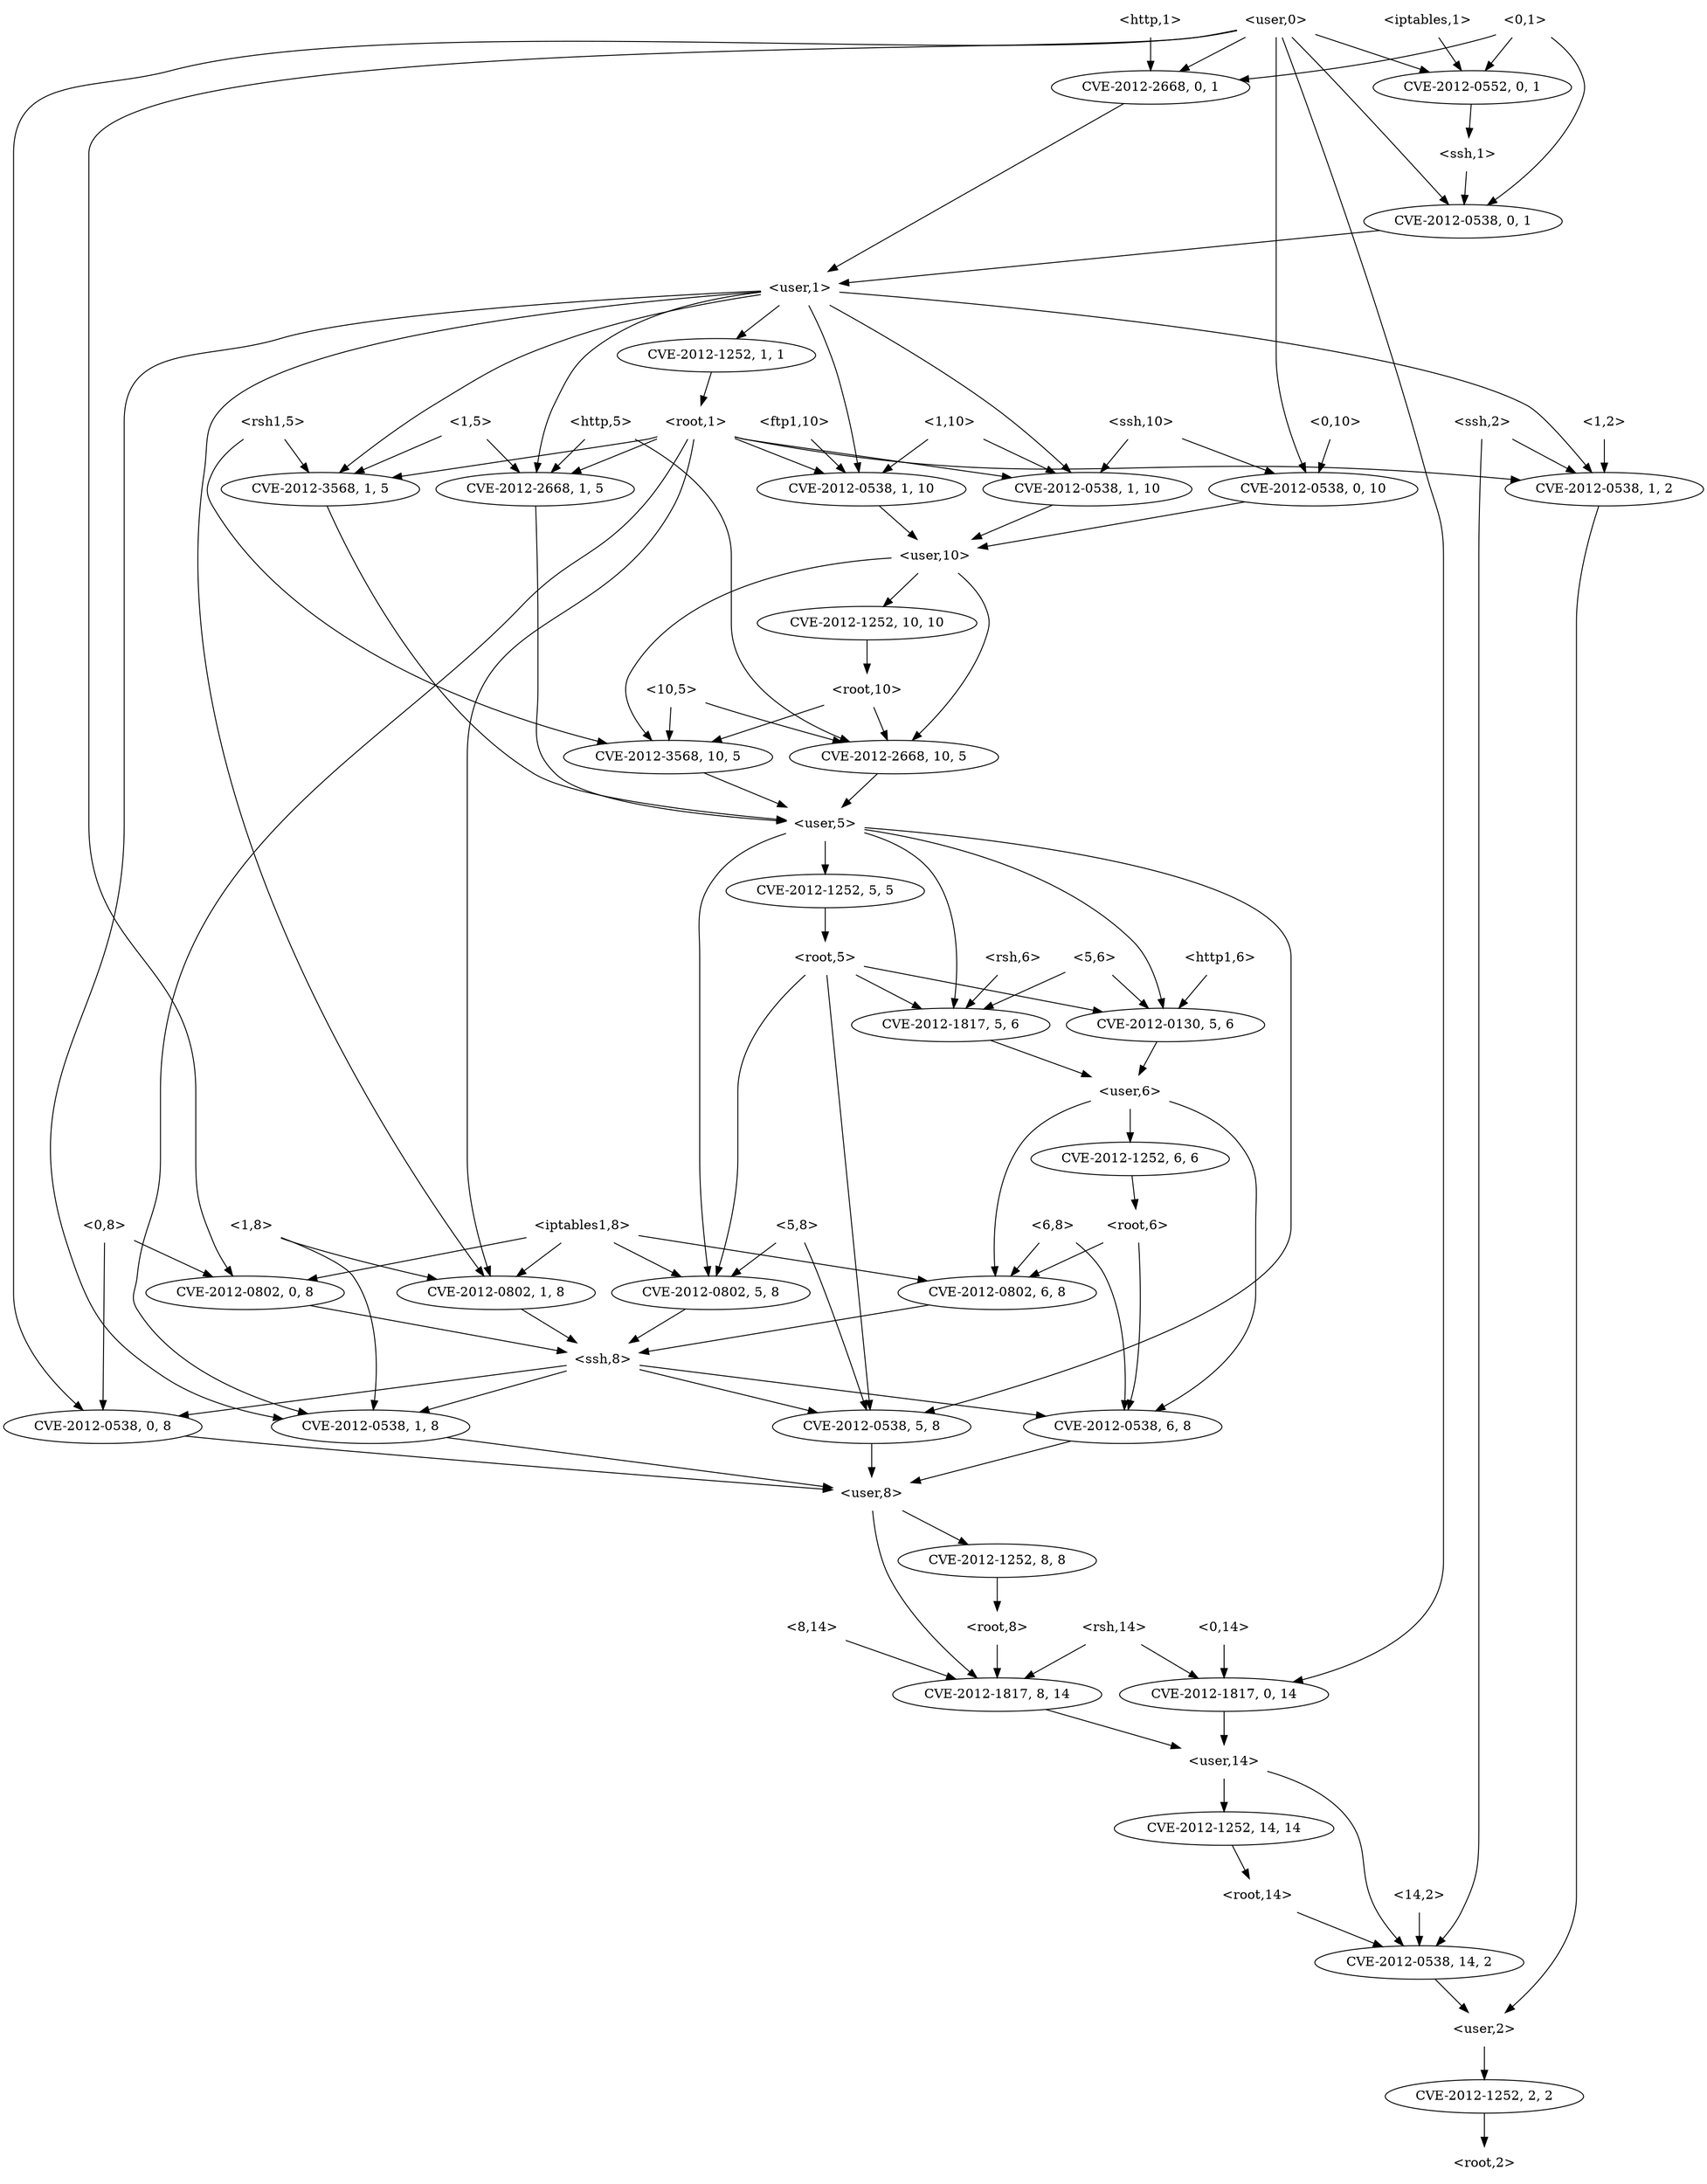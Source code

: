 strict digraph {
	graph [bb="0,0,1615,2340"];
	node [label="\N"];
	"<iptables1,8>"	 [height=0.5,
		pos="862,1026",
		shape=plaintext,
		width=1.2778];
	"<v_iptables1,1,8>"	 [height=0.5,
		label=<CVE-2012-0802, 1, 8>,
		pos="667,954",
		width=2.4499];
	"<iptables1,8>" -> "<v_iptables1,1,8>"	 [pos="e,708.57,969.92 815.79,1008.4 786.42,997.87 748.37,984.21 718.1,973.34"];
	"<v_iptables1,0,8>"	 [height=0.5,
		label=<CVE-2012-0802, 0, 8>,
		pos="1057,954",
		width=2.4499];
	"<iptables1,8>" -> "<v_iptables1,0,8>"	 [pos="e,1015.4,969.92 908.21,1008.4 937.58,997.87 975.63,984.21 1005.9,973.34"];
	"<v_iptables1,5,8>"	 [height=0.5,
		label=<CVE-2012-0802, 5, 8>,
		pos="862,954",
		width=2.4499];
	"<iptables1,8>" -> "<v_iptables1,5,8>"	 [pos="e,862,972.1 862,1007.7 862,999.98 862,990.71 862,982.11"];
	"<v_iptables1,6,8>"	 [height=0.5,
		label=<CVE-2012-0802, 6, 8>,
		pos="435,954",
		width=2.4499];
	"<iptables1,8>" -> "<v_iptables1,6,8>"	 [pos="e,501.48,965.9 815.9,1017.4 742.91,1005.5 599.97,982.04 511.46,967.53"];
	"<ssh,8>"	 [height=0.5,
		pos="764,882",
		shape=plaintext,
		width=0.84028];
	"<v_iptables1,1,8>" -> "<ssh,8>"	 [pos="e,740.16,900.2 689.99,936.41 702.51,927.37 718.22,916.04 731.93,906.14"];
	"<v_iptables1,0,8>" -> "<ssh,8>"	 [pos="e,794.59,890.31 1001.9,939.83 944.39,926.1 855.61,904.89 804.33,892.63"];
	"<v_iptables1,5,8>" -> "<ssh,8>"	 [pos="e,788.08,900.2 838.78,936.41 826.12,927.37 810.26,916.04 796.4,906.14"];
	"<v_iptables1,6,8>" -> "<ssh,8>"	 [pos="e,733.39,889.51 493.82,940.49 560.08,926.39 666,903.85 723.56,891.6"];
	"<root,5>"	 [height=0.5,
		pos="771,1314",
		shape=plaintext,
		width=0.89583];
	"<v_http1,5,6>"	 [height=0.5,
		label=<CVE-2012-0130, 5, 6>,
		pos="460,1242",
		width=2.4499];
	"<root,5>" -> "<v_http1,5,6>"	 [pos="e,517.02,1255.8 738.6,1305.7 688.73,1294.5 592.1,1272.7 526.81,1258"];
	"<v_ssh,5,8>"	 [height=0.5,
		label=<CVE-2012-0538, 5, 8>,
		pos="1052,810",
		width=2.4499];
	"<root,5>" -> "<v_ssh,5,8>"	 [pos="e,1086.7,826.78 796.94,1295.8 879.98,1240.2 1135.9,1063.1 1171,972 1189.1,925.03 1170.5,901.59 1137,864 1125.5,851.09 1110.1,840.22\
 1095.6,831.74"];
	"<v_rsh,5,6>"	 [height=0.5,
		label=<CVE-2012-1817, 5, 6>,
		pos="655,1242",
		width=2.4499];
	"<root,5>" -> "<v_rsh,5,6>"	 [pos="e,681.89,1259.2 742.62,1295.9 727,1286.5 707.47,1274.7 690.8,1264.6"];
	"<root,5>" -> "<v_iptables1,5,8>"	 [pos="e,886.52,971.35 775.51,1295.8 786.75,1255.1 819.1,1151.1 873,1080 888.27,1059.9 906.18,1066.8 917,1044 923.85,1029.5 923.26,1022.7\
 917,1008 912.1,996.46 903.31,986.22 894.19,977.89"];
	"<user,6>"	 [height=0.5,
		pos="460,1170",
		shape=plaintext,
		width=0.91667];
	"<v_http1,5,6>" -> "<user,6>"	 [pos="e,460,1188.1 460,1223.7 460,1216 460,1206.7 460,1198.1"];
	"<user,8>"	 [height=0.5,
		pos="1038,738",
		shape=plaintext,
		width=0.91667];
	"<v_ssh,5,8>" -> "<user,8>"	 [pos="e,1041.4,756.1 1048.5,791.7 1047,783.98 1045.1,774.71 1043.4,766.11"];
	"<v_rsh,5,6>" -> "<user,6>"	 [pos="e,493.05,1182.9 613.17,1226 580.61,1214.3 535.61,1198.1 502.81,1186.4"];
	"<v_http,10,5>"	 [height=0.5,
		label=<CVE-2012-2668, 10, 5>,
		pos="707,1530",
		width=2.5686];
	"<user,5>"	 [height=0.5,
		pos="655,1458",
		shape=plaintext,
		width=0.91667];
	"<v_http,10,5>" -> "<user,5>"	 [pos="e,667.83,1476.3 694.41,1512.1 688.24,1503.8 680.69,1493.6 673.85,1484.4"];
	"<user,5>" -> "<v_http1,5,6>"	 [pos="e,461.71,1260.1 621.94,1441 583.63,1420.9 521.29,1382.6 486,1332 473.16,1313.6 466.59,1288.8 463.28,1270.1"];
	"<user,5>" -> "<v_ssh,5,8>"	 [pos="e,1096.7,825.56 688.18,1455.1 735.66,1451.1 824.58,1439.2 891,1404 1095.7,1295.5 1180.8,1258.7 1268,1044 1301.2,962.34 1183.3,878.39\
 1166,864 1148.5,849.4 1126.3,837.89 1106.1,829.38"];
	"<user,5>" -> "<v_rsh,5,6>"	 [pos="e,655,1260.2 655,1439.8 655,1402.8 655,1315.2 655,1270.4"];
	"<v_root,5,5>"	 [height=0.5,
		label=<CVE-2012-1252, 5, 5>,
		pos="771,1386",
		width=2.4499];
	"<user,5>" -> "<v_root,5,5>"	 [pos="e,744.11,1403.2 683.38,1439.9 699,1430.5 718.53,1418.7 735.2,1408.6"];
	"<user,5>" -> "<v_iptables1,5,8>"	 [pos="e,895.76,970.8 688.07,1453 741.44,1445.9 843.11,1429.4 868,1404 899.25,1372.2 954.13,1047.8 934,1008 927.46,995.07 916.12,984.52\
 904.35,976.34"];
	"<v_ssh,6,8>"	 [height=0.5,
		label=<CVE-2012-0538, 6, 8>,
		pos="381,810",
		width=2.4499];
	"<ssh,8>" -> "<v_ssh,6,8>"	 [pos="e,444.54,822.61 733.63,875.45 673.78,864.51 539.1,839.9 454.59,824.45"];
	"<ssh,8>" -> "<v_ssh,5,8>"	 [pos="e,997.7,824.2 794.28,873.64 839.97,862.54 927.6,841.24 987.9,826.58"];
	"<v_ssh,1,8>"	 [height=0.5,
		label=<CVE-2012-0538, 1, 8>,
		pos="186,810",
		width=2.4499];
	"<ssh,8>" -> "<v_ssh,1,8>"	 [pos="e,249.43,822.59 733.59,878.3 657.6,871.41 453.34,852.01 284,828 276.04,826.87 267.73,825.59 259.47,824.25"];
	"<v_ssh,0,8>"	 [height=0.5,
		label=<CVE-2012-0538, 0, 8>,
		pos="1247,810",
		width=2.4499];
	"<ssh,8>" -> "<v_ssh,0,8>"	 [pos="e,1183,822.43 794.5,877.17 859.67,868.9 1017.3,848.48 1149,828 1156.8,826.78 1165,825.46 1173.1,824.1"];
	"<0,1>"	 [height=0.5,
		pos="902,2322",
		shape=plaintext,
		width=0.75];
	"<v_http,0,1>"	 [height=0.5,
		label=<CVE-2012-2668, 0, 1>,
		pos="1018,2250",
		width=2.4499];
	"<0,1>" -> "<v_http,0,1>"	 [pos="e,990.97,2267.3 929.2,2304.6 945.05,2295 965.23,2282.8 982.34,2272.5"];
	"<v_iptables,0,1>"	 [height=0.5,
		label=<CVE-2012-0552, 0, 1>,
		pos="786,2250",
		width=2.4499];
	"<0,1>" -> "<v_iptables,0,1>"	 [pos="e,813.03,2267.3 874.8,2304.6 858.95,2295 838.77,2282.8 821.66,2272.5"];
	"<v_ssh,0,1>"	 [height=0.5,
		label=<CVE-2012-0538, 0, 1>,
		pos="858,2106",
		width=2.4499];
	"<0,1>" -> "<v_ssh,0,1>"	 [pos="e,861.54,2124.2 898.47,2303.8 890.85,2266.8 872.76,2178.8 863.57,2134.1"];
	"<user,1>"	 [height=0.5,
		pos="796,2034",
		shape=plaintext,
		width=0.91667];
	"<v_http,0,1>" -> "<user,1>"	 [pos="e,829.12,2037.8 1016.1,2231.8 1011.5,2199.1 997,2127.9 955,2088 923.42,2058 874.39,2045 839.13,2039.3"];
	"<ssh,1>"	 [height=0.5,
		pos="800,2178",
		shape=plaintext,
		width=0.84028];
	"<v_iptables,0,1>" -> "<ssh,1>"	 [pos="e,796.58,2196.1 789.46,2231.7 791,2224 792.86,2214.7 794.58,2206.1"];
	"<v_ssh,0,1>" -> "<user,1>"	 [pos="e,811.3,2052.3 842.99,2088.1 835.49,2079.6 826.26,2069.2 817.98,2059.8"];
	"<user,14>"	 [height=0.5,
		pos="1222,450",
		shape=plaintext,
		width=1.0069];
	"<v_ssh,14,2>"	 [height=0.5,
		label=<CVE-2012-0538, 14, 2>,
		pos="1318,234",
		width=2.5686];
	"<user,14>" -> "<v_ssh,14,2>"	 [pos="e,1260.7,248.25 1203,431.84 1193.8,422.3 1183.8,409.62 1179,396 1162.7,350.14 1165.6,325.17 1197,288 1211.1,271.36 1231.3,259.78\
 1251.3,251.78"];
	"<v_root,14,14>"	 [height=0.5,
		label=<CVE-2012-1252, 14, 14>,
		pos="1285,378",
		width=2.7013];
	"<user,14>" -> "<v_root,14,14>"	 [pos="e,1269.6,396.1 1237.6,431.7 1245.2,423.22 1254.5,412.86 1262.9,403.58"];
	"<user,2>"	 [height=0.5,
		pos="1387,162",
		shape=plaintext,
		width=0.91667];
	"<v_ssh,14,2>" -> "<user,2>"	 [pos="e,1370,180.28 1334.7,216.05 1343.1,207.5 1353.5,196.96 1362.8,187.54"];
	"<root,14>"	 [height=0.5,
		pos="1318,306",
		shape=plaintext,
		width=1];
	"<v_root,14,14>" -> "<root,14>"	 [pos="e,1309.9,324.28 1293,360.05 1296.7,352.09 1301.3,342.41 1305.5,333.51"];
	"<14,2>"	 [height=0.5,
		pos="1235,306",
		shape=plaintext,
		width=0.78472];
	"<14,2>" -> "<v_ssh,14,2>"	 [pos="e,1298.3,251.62 1255.5,287.7 1266,278.84 1279,267.92 1290.3,258.33"];
	"<v_root,6,6>"	 [height=0.5,
		label=<CVE-2012-1252, 6, 6>,
		pos="368,1098",
		width=2.4499];
	"<root,6>"	 [height=0.5,
		pos="376,1026",
		shape=plaintext,
		width=0.89583];
	"<v_root,6,6>" -> "<root,6>"	 [pos="e,374.05,1044.1 369.98,1079.7 370.86,1072 371.92,1062.7 372.9,1054.1"];
	"<root,6>" -> "<v_ssh,6,8>"	 [pos="e,369.99,828.08 359.54,1007.9 351.35,998.22 342.3,985.37 338,972 322.85,924.87 347.16,868.82 364.95,836.82"];
	"<root,6>" -> "<v_iptables1,6,8>"	 [pos="e,420.58,972.1 390.58,1007.7 397.66,999.3 406.28,989.07 414.05,979.86"];
	"<v_root,5,5>" -> "<root,5>"	 [pos="e,771,1332.1 771,1367.7 771,1360 771,1350.7 771,1342.1"];
	"<v_rsh,8,14>"	 [height=0.5,
		label=<CVE-2012-1817, 8, 14>,
		pos="1085,522",
		width=2.5686];
	"<v_rsh,8,14>" -> "<user,14>"	 [pos="e,1188.3,468.21 1116.4,504.94 1135.1,495.42 1158.9,483.22 1179.3,472.84"];
	"<1,10>"	 [height=0.5,
		pos="809,1890",
		shape=plaintext,
		width=0.78472];
	"<v_ftp1,1,10>"	 [height=0.5,
		label=<CVE-2012-0538, 1, 10>,
		pos="662,1818",
		width=2.5686];
	"<1,10>" -> "<v_ftp1,1,10>"	 [pos="e,695.4,1834.9 780.66,1875.5 759.05,1865.2 728.96,1850.9 704.48,1839.2"];
	"<v_ssh,1,10>"	 [height=0.5,
		label=<CVE-2012-0538, 1, 10>,
		pos="866,1818",
		width=2.5686];
	"<1,10>" -> "<v_ssh,1,10>"	 [pos="e,852.07,1836.1 823.09,1871.7 829.92,1863.3 838.26,1853.1 845.76,1843.9"];
	"<user,10>"	 [height=0.5,
		pos="728,1746",
		shape=plaintext,
		width=1.0069];
	"<v_ftp1,1,10>" -> "<user,10>"	 [pos="e,711.71,1764.3 677.98,1800.1 685.96,1791.6 695.78,1781.2 704.6,1771.8"];
	"<v_ssh,1,10>" -> "<user,10>"	 [pos="e,761.92,1764.2 834.34,1800.9 815.57,1791.4 791.53,1779.2 771.05,1768.8"];
	"<ssh,1>" -> "<v_ssh,0,1>"	 [pos="e,843.83,2124.1 814.34,2159.7 821.29,2151.3 829.77,2141.1 837.4,2131.9"];
	"<root,10>"	 [height=0.5,
		pos="643,1602",
		shape=plaintext,
		width=1];
	"<v_rsh1,10,5>"	 [height=0.5,
		label=<CVE-2012-3568, 10, 5>,
		pos="503,1530",
		width=2.5686];
	"<root,10>" -> "<v_rsh1,10,5>"	 [pos="e,534.97,1547 608.75,1583.9 589.24,1574.1 564.65,1561.8 544.1,1551.6"];
	"<root,10>" -> "<v_http,10,5>"	 [pos="e,691.36,1548.1 658.82,1583.7 666.57,1575.2 676.04,1564.9 684.52,1555.6"];
	"<v_rsh1,10,5>" -> "<user,5>"	 [pos="e,621.95,1474.2 537.49,1513.1 559.84,1502.8 589.09,1489.4 612.82,1478.4"];
	"<v_http,1,5>"	 [height=0.5,
		label=<CVE-2012-2668, 1, 5>,
		pos="349,1818",
		width=2.4499];
	"<v_http,1,5>" -> "<user,5>"	 [pos="e,621.94,1461.3 334.58,1799.9 314.62,1774.4 281,1724.2 281,1675 281,1675 281,1675 281,1601 281,1534.6 340.42,1539.2 401,1512 470.78\
,1480.7 559.74,1467.6 611.74,1462.3"];
	"<v_rsh,0,14>"	 [height=0.5,
		label=<CVE-2012-1817, 0, 14>,
		pos="1289,522",
		width=2.5686];
	"<v_rsh,0,14>" -> "<user,14>"	 [pos="e,1238.5,468.28 1272.8,504.05 1264.6,495.5 1254.5,484.96 1245.5,475.54"];
	"<iptables,1>"	 [height=0.5,
		pos="786,2322",
		shape=plaintext,
		width=1.1944];
	"<iptables,1>" -> "<v_iptables,0,1>"	 [pos="e,786,2268.1 786,2303.7 786,2296 786,2286.7 786,2278.1"];
	"<v_ssh,1,2>"	 [height=0.5,
		label=<CVE-2012-0538, 1, 2>,
		pos="1526,1818",
		width=2.4499];
	"<user,1>" -> "<v_ssh,1,2>"	 [pos="e,1518.3,1836 829.36,2030.1 948.9,2019.4 1354.4,1978.3 1461,1908 1484.6,1892.4 1502.6,1865.2 1513.6,1845"];
	"<user,1>" -> "<v_ftp1,1,10>"	 [pos="e,662.99,1836.3 774.04,2015.6 747.69,1993.5 704.15,1952.8 681,1908 671.05,1888.8 666.31,1864.6 664.05,1846.3"];
	"<user,1>" -> "<v_iptables1,1,8>"	 [pos="e,701.54,970.65 829.15,2028.7 926.92,2014.1 1205.2,1958.5 1171,1800 1104.4,1491 1032.6,1427.7 878,1152 837.94,1080.6 827.37,1058.6\
 763,1008 747.09,995.48 727.84,984.22 710.77,975.33"];
	"<user,1>" -> "<v_http,1,5>"	 [pos="e,353.99,1836 762.84,2031.5 686.03,2027.5 498.52,2014.3 447,1980 398.45,1947.7 370,1882.3 357.19,1845.6"];
	"<v_root,1,1>"	 [height=0.5,
		label=<CVE-2012-1252, 1, 1>,
		pos="544,1962",
		width=2.4499];
	"<user,1>" -> "<v_root,1,1>"	 [pos="e,594.25,1977 762.8,2023.8 722.45,2012.6 653.62,1993.5 603.92,1979.6"];
	"<v_rsh1,1,5>"	 [height=0.5,
		label=<CVE-2012-3568, 1, 5>,
		pos="154,1818",
		width=2.4499];
	"<user,1>" -> "<v_rsh1,1,5>"	 [pos="e,159.87,1836.2 762.78,2030.8 695.04,2025.9 536.44,2011.6 407,1980 314.82,1957.5 279,1968.6 206,1908 186.1,1891.5 172.09,1865.2 \
163.67,1845.5"];
	"<user,1>" -> "<v_ssh,1,10>"	 [pos="e,862.97,1836.3 803.84,2015.9 814.53,1992.1 833.74,1947.5 846,1908 852.32,1887.6 857.53,1864 861.05,1846.3"];
	"<user,1>" -> "<v_ssh,1,8>"	 [pos="e,136.64,825.09 762.83,2032.4 677.89,2030.4 445.97,2021.1 258,1980 139.5,1954.1 0,2012.3 0,1891 0,1891 0,1891 0,953 0,888.04 72.565\
,848.83 127.05,828.55"];
	"<root,1>"	 [height=0.5,
		pos="543,1890",
		shape=plaintext,
		width=0.89583];
	"<root,1>" -> "<v_ssh,1,2>"	 [pos="e,1440.7,1822.7 575.29,1884.5 603.21,1880.7 644.71,1875.4 681,1872 952.39,1846.8 1274,1830.3 1430.6,1823.1"];
	"<root,1>" -> "<v_ftp1,1,10>"	 [pos="e,634.42,1835.2 572.11,1871.9 588.28,1862.4 608.55,1850.4 625.74,1840.3"];
	"<root,1>" -> "<v_iptables1,1,8>"	 [pos="e,688.23,971.67 538.18,1871.9 527.43,1829.6 506.39,1719 560,1656 604.7,1603.4 648.47,1649.2 711,1620 824.26,1567.2 858.7,1524.7 \
891,1404 900.59,1368.1 924.49,1320.6 889,1224 849.46,1116.3 746.86,1020.7 696.19,978.25"];
	"<root,1>" -> "<v_http,1,5>"	 [pos="e,390.37,1833.9 510.53,1877.3 480.36,1866.4 434.95,1850 399.95,1837.4"];
	"<root,1>" -> "<v_rsh1,1,5>"	 [pos="e,218.28,1830.3 510.67,1877.9 503.59,1875.8 496.09,1873.6 489,1872 385.21,1847.9 357.16,1853.1 252,1836 244.33,1834.8 236.33,1833.4\
 228.35,1832.1"];
	"<root,1>" -> "<v_ssh,1,10>"	 [pos="e,806.57,1831.9 575.45,1882 626.91,1870.8 728.4,1848.8 796.74,1834"];
	"<root,1>" -> "<v_ssh,1,8>"	 [pos="e,182.16,828.39 525.37,1871.7 451.03,1798.3 167,1514.2 167,1459 167,1459 167,1459 167,953 167,912.86 174.55,866.9 180.13,838.4"];
	"<v_ssh,1,2>" -> "<user,2>"	 [pos="e,1401.8,180.03 1511.4,1799.9 1491.1,1774.5 1457,1724.3 1457,1675 1457,1675 1457,1675 1457,305 1457,260.36 1428.8,215.2 1408.2,188.16"];
	"<v_rsh1,1,5>" -> "<user,5>"	 [pos="e,621.79,1461.6 164.57,1799.8 179.51,1773.8 205,1722.4 205,1675 205,1675 205,1675 205,1601 205,1541.5 251.14,1537.3 305,1512 358.64\
,1486.8 530.07,1469.5 611.4,1462.5"];
	"<v_ssh,1,8>" -> "<user,8>"	 [pos="e,1004.8,740.13 248.33,797.21 260.15,795.25 272.43,793.41 284,792 553.07,759.29 878.8,744.86 994.59,740.51"];
	"<v_ssh,6,8>" -> "<user,8>"	 [pos="e,1004.8,742.54 457.33,800.87 596.06,786.09 885.3,755.27 994.76,743.61"];
	"<v_ssh,0,8>" -> "<user,8>"	 [pos="e,1071.1,750.1 1203.2,794.33 1167.2,782.27 1116.5,765.29 1080.8,753.33"];
	"<v_root,8,8>"	 [height=0.5,
		label=<CVE-2012-1252, 8, 8>,
		pos="1016,666",
		width=2.4499];
	"<root,8>"	 [height=0.5,
		pos="1006,594",
		shape=plaintext,
		width=0.89583];
	"<v_root,8,8>" -> "<root,8>"	 [pos="e,1008.4,612.1 1013.5,647.7 1012.4,639.98 1011.1,630.71 1009.9,622.11"];
	"<root,8>" -> "<v_rsh,8,14>"	 [pos="e,1066,539.86 1025.5,575.7 1035.5,566.9 1047.7,556.08 1058.4,546.54"];
	"<v_root,1,1>" -> "<root,1>"	 [pos="e,543.24,1908.1 543.75,1943.7 543.64,1936 543.51,1926.7 543.39,1918.1"];
	"<http,5>"	 [height=0.5,
		pos="448,1890",
		shape=plaintext,
		width=0.89583];
	"<http,5>" -> "<v_http,10,5>"	 [pos="e,708.42,1548.3 448.4,1871.9 450.39,1828.7 461.86,1714.5 527,1656 581.54,1607 636.4,1672.1 688,1620 703.85,1604 707.94,1578.2 708.45\
,1558.5"];
	"<http,5>" -> "<v_http,1,5>"	 [pos="e,372.29,1835.5 423.78,1871.9 410.79,1862.7 394.63,1851.3 380.66,1841.4"];
	"<ssh,10>"	 [height=0.5,
		pos="959,1890",
		shape=plaintext,
		width=0.94444];
	"<v_ssh,0,10>"	 [height=0.5,
		label=<CVE-2012-0538, 0, 10>,
		pos="1070,1818",
		width=2.5686];
	"<ssh,10>" -> "<v_ssh,0,10>"	 [pos="e,1043.9,1835.5 986.15,1871.9 1001,1862.5 1019.5,1850.8 1035.4,1840.8"];
	"<ssh,10>" -> "<v_ssh,1,10>"	 [pos="e,888.08,1835.6 936.01,1871.7 924.01,1862.7 909.17,1851.5 896.25,1841.8"];
	"<v_ssh,0,10>" -> "<user,10>"	 [pos="e,764.42,1754.5 1008.9,1804.5 941.66,1790.7 835.2,1768.9 774.48,1756.5"];
	"<1,5>"	 [height=0.5,
		pos="242,1890",
		shape=plaintext,
		width=0.75];
	"<1,5>" -> "<v_http,1,5>"	 [pos="e,323.83,1835.5 268.18,1871.9 282.35,1862.6 300.01,1851 315.21,1841.1"];
	"<1,5>" -> "<v_rsh1,1,5>"	 [pos="e,174.9,1835.6 220.25,1871.7 209,1862.7 195.12,1851.7 182.97,1842"];
	"<1,8>"	 [height=0.5,
		pos="609,1026",
		shape=plaintext,
		width=0.75];
	"<1,8>" -> "<v_iptables1,1,8>"	 [pos="e,652.83,972.1 623.34,1007.7 630.29,999.3 638.77,989.07 646.4,979.86"];
	"<1,8>" -> "<v_ssh,1,8>"	 [pos="e,246.93,823.09 595.78,1007.7 578.01,984.87 546.9,946.24 532,936 446.66,877.35 330.64,842.85 257.03,825.44"];
	"<root,14>" -> "<v_ssh,14,2>"	 [pos="e,1318,252.1 1318,287.7 1318,279.98 1318,270.71 1318,262.11"];
	"<0,8>"	 [height=0.5,
		pos="1232,1026",
		shape=plaintext,
		width=0.75];
	"<0,8>" -> "<v_iptables1,0,8>"	 [pos="e,1095.2,970.28 1204.7,1014.1 1178,1003.4 1136.9,986.96 1104.8,974.13"];
	"<0,8>" -> "<v_ssh,0,8>"	 [pos="e,1245.8,828.23 1233.2,1007.8 1235.8,970.83 1241.9,883.18 1245.1,838.39"];
	"<user,6>" -> "<v_ssh,6,8>"	 [pos="e,347.95,826.77 426.99,1168.9 385.18,1166.9 313.46,1157.1 271,1116 241.22,1087.1 243,1068.5 243,1027 243,1027 243,1027 243,953 243\
,897.23 298.42,855.12 339.02,831.75"];
	"<user,6>" -> "<v_root,6,6>"	 [pos="e,389.85,1115.6 437.26,1151.7 425.39,1142.7 410.71,1131.5 397.92,1121.8"];
	"<user,6>" -> "<v_iptables1,6,8>"	 [pos="e,440.48,972.16 462.03,1151.8 463.15,1141.5 464.44,1128 465,1116 465.75,1100 466.88,1095.9 465,1080 460.94,1045.7 450.81,1007.1 \
443.44,982.04"];
	"<0,14>"	 [height=0.5,
		pos="1289,594",
		shape=plaintext,
		width=0.78472];
	"<0,14>" -> "<v_rsh,0,14>"	 [pos="e,1289,540.1 1289,575.7 1289,567.98 1289,558.71 1289,550.11"];
	"<ftp1,10>"	 [height=0.5,
		pos="726,1890",
		shape=plaintext,
		width=1];
	"<ftp1,10>" -> "<v_ftp1,1,10>"	 [pos="e,677.64,1836.1 710.18,1871.7 702.43,1863.2 692.96,1852.9 684.48,1843.6"];
	"<5,6>"	 [height=0.5,
		pos="522,1314",
		shape=plaintext,
		width=0.75];
	"<5,6>" -> "<v_http1,5,6>"	 [pos="e,475.15,1260.1 506.67,1295.7 499.24,1287.3 490.18,1277.1 482.02,1267.9"];
	"<5,6>" -> "<v_rsh,5,6>"	 [pos="e,624.55,1259 549.24,1298.7 568.39,1288.6 594.31,1274.9 615.69,1263.7"];
	"<ssh,2>"	 [height=0.5,
		pos="1422,1890",
		shape=plaintext,
		width=0.84028];
	"<ssh,2>" -> "<v_ssh,14,2>"	 [pos="e,1338.4,251.95 1419.6,1872 1416.1,1845.4 1410,1792.3 1410,1747 1410,1747 1410,1747 1410,377 1410,329.21 1372.8,284.81 1345.8,258.79"];
	"<ssh,2>" -> "<v_ssh,1,2>"	 [pos="e,1501.5,1835.5 1447.4,1871.9 1461.2,1862.6 1478.4,1851 1493.2,1841.1"];
	"<http,1>"	 [height=0.5,
		pos="1018,2322",
		shape=plaintext,
		width=0.89583];
	"<http,1>" -> "<v_http,0,1>"	 [pos="e,1018,2268.1 1018,2303.7 1018,2296 1018,2286.7 1018,2278.1"];
	"<user,8>" -> "<v_root,8,8>"	 [pos="e,1021.4,684.1 1032.6,719.7 1030.1,711.9 1027.2,702.51 1024.4,693.83"];
	"<user,8>" -> "<v_rsh,8,14>"	 [pos="e,1101,540.15 1071.1,721.69 1086.4,712.87 1103.2,700.27 1113,684 1137.8,642.69 1136.5,621.95 1122,576 1118.9,566.15 1113.2,556.53\
 1107.3,548.25"];
	"<v_root,2,2>"	 [height=0.5,
		label=<CVE-2012-1252, 2, 2>,
		pos="1387,90",
		width=2.4499];
	"<user,2>" -> "<v_root,2,2>"	 [pos="e,1387,108.1 1387,143.7 1387,135.98 1387,126.71 1387,118.11"];
	"<rsh1,5>"	 [height=0.5,
		pos="93,1890",
		shape=plaintext,
		width=0.92361];
	"<rsh1,5>" -> "<v_rsh1,10,5>"	 [pos="e,449.32,1544.7 76.91,1871.7 61.889,1853.3 43.642,1823.7 57,1800 139.61,1653.7 337.27,1578.1 439.44,1547.6"];
	"<rsh1,5>" -> "<v_rsh1,1,5>"	 [pos="e,139.09,1836.1 108.08,1871.7 115.39,1863.3 124.31,1853.1 132.34,1843.9"];
	"<user,10>" -> "<v_rsh1,10,5>"	 [pos="e,503.62,1548 691.73,1741.6 654.86,1736.5 597.92,1723.6 560,1692 519.87,1658.5 507.98,1594.8 504.47,1558.4"];
	"<user,10>" -> "<v_http,10,5>"	 [pos="e,719.35,1548.1 747.47,1727.9 756.82,1718.4 767.05,1705.7 772,1692 777.43,1677 775.8,1671.5 772,1656 762.99,1619.1 741.02,1581 725.11\
,1556.7"];
	"<v_root,10,10>"	 [height=0.5,
		label=<CVE-2012-1252, 10, 10>,
		pos="666,1674",
		width=2.7013];
	"<user,10>" -> "<v_root,10,10>"	 [pos="e,681.15,1692.1 712.67,1727.7 705.24,1719.3 696.18,1709.1 688.02,1699.9"];
	"<v_root,10,10>" -> "<root,10>"	 [pos="e,648.62,1620.1 660.31,1655.7 657.75,1647.9 654.67,1638.5 651.82,1629.8"];
	"<root,2>"	 [height=0.5,
		pos="1387,18",
		shape=plaintext,
		width=0.89583];
	"<http1,6>"	 [height=0.5,
		pos="403,1314",
		shape=plaintext,
		width=0.97917];
	"<http1,6>" -> "<v_http1,5,6>"	 [pos="e,446.07,1260.1 417.09,1295.7 423.92,1287.3 432.26,1277.1 439.76,1267.9"];
	"<rsh,6>"	 [height=0.5,
		pos="597,1314",
		shape=plaintext,
		width=0.81944];
	"<rsh,6>" -> "<v_rsh,5,6>"	 [pos="e,640.83,1260.1 611.34,1295.7 618.29,1287.3 626.77,1277.1 634.4,1267.9"];
	"<v_root,2,2>" -> "<root,2>"	 [pos="e,1387,36.104 1387,71.697 1387,63.983 1387,54.712 1387,46.112"];
	"<8,14>"	 [height=0.5,
		pos="1085,594",
		shape=plaintext,
		width=0.78472];
	"<8,14>" -> "<v_rsh,8,14>"	 [pos="e,1085,540.1 1085,575.7 1085,567.98 1085,558.71 1085,550.11"];
	"<5,8>"	 [height=0.5,
		pos="1070,1026",
		shape=plaintext,
		width=0.75];
	"<5,8>" -> "<v_ssh,5,8>"	 [pos="e,1072.5,827.88 1097.3,1015.9 1116.9,1007.8 1142,993.74 1154,972 1161.7,957.99 1159.4,951.07 1154,936 1139.4,895.05 1105,857.81 \
1080.2,834.83"];
	"<5,8>" -> "<v_iptables1,5,8>"	 [pos="e,905.9,969.78 1042.8,1015.8 1010.6,1005 956.16,986.69 915.42,972.98"];
	"<user,0>"	 [height=0.5,
		pos="1172,2322",
		shape=plaintext,
		width=0.91667];
	"<user,0>" -> "<v_ssh,0,8>"	 [pos="e,1263.5,827.73 1205.2,2307.8 1250.2,2287.4 1325,2243.9 1325,2179 1325,2179 1325,2179 1325,953 1325,907.12 1293.3,862.05 1270.3,\
835.39"];
	"<user,0>" -> "<v_iptables1,0,8>"	 [pos="e,1077.3,971.54 1183.8,2304 1200.5,2278.2 1229,2227.1 1229,2179 1229,2179 1229,2179 1229,1889 1229,1493.6 1275.3,1365.3 1106,1008\
 1100.9,997.25 1092.9,987.18 1084.7,978.77"];
	"<user,0>" -> "<v_iptables,0,1>"	 [pos="e,849.66,2262.5 1138.8,2315 1077.1,2303.8 943.57,2279.6 859.65,2264.4"];
	"<user,0>" -> "<v_ssh,0,10>"	 [pos="e,1084.6,1836 1172,2304 1172,2277.3 1172,2224.1 1172,2179 1172,2179 1172,2179 1172,2033 1172,1958.4 1120.8,1882.1 1091,1844"];
	"<user,0>" -> "<v_rsh,0,14>"	 [pos="e,1304.7,539.88 1205.3,2312.7 1260,2296.8 1363,2256.7 1363,2179 1363,2179 1363,2179 1363,665 1363,619.65 1333,574.44 1311.2,547.6"];
	"<user,0>" -> "<v_http,0,1>"	 [pos="e,1052.3,2266.6 1139,2306 1116.3,2295.7 1086,2281.9 1061.4,2270.7"];
	"<user,0>" -> "<v_ssh,0,1>"	 [pos="e,905.65,2121.4 1164.6,2303.9 1155.4,2284.4 1138,2252.5 1115,2232 1056.1,2179.6 971.24,2144.1 915.39,2124.7"];
	"<6,8>"	 [height=0.5,
		pos="298,1026",
		shape=plaintext,
		width=0.75];
	"<6,8>" -> "<v_ssh,6,8>"	 [pos="e,362.38,828 299.23,1007.6 301.97,977.05 310.43,912.32 335,864 340.24,853.69 347.92,843.74 355.51,835.3"];
	"<6,8>" -> "<v_iptables1,6,8>"	 [pos="e,403.67,971.01 325.07,1011.2 344.94,1001 372.27,987.05 394.71,975.59"];
	"<1,2>"	 [height=0.5,
		pos="1536,1890",
		shape=plaintext,
		width=0.75];
	"<1,2>" -> "<v_ssh,1,2>"	 [pos="e,1528.4,1836.1 1533.5,1871.7 1532.4,1864 1531.1,1854.7 1529.9,1846.1"];
	"<0,10>"	 [height=0.5,
		pos="1070,1890",
		shape=plaintext,
		width=0.78472];
	"<0,10>" -> "<v_ssh,0,10>"	 [pos="e,1070,1836.1 1070,1871.7 1070,1864 1070,1854.7 1070,1846.1"];
	"<rsh,14>"	 [height=0.5,
		pos="1207,594",
		shape=plaintext,
		width=0.92361];
	"<rsh,14>" -> "<v_rsh,8,14>"	 [pos="e,1113.3,539.23 1177.2,575.88 1160.6,566.36 1139.8,554.44 1122.2,544.33"];
	"<rsh,14>" -> "<v_rsh,0,14>"	 [pos="e,1269.5,539.62 1227.3,575.7 1237.7,566.84 1250.4,555.92 1261.7,546.33"];
	"<10,5>"	 [height=0.5,
		pos="560,1602",
		shape=plaintext,
		width=0.78472];
	"<10,5>" -> "<v_rsh1,10,5>"	 [pos="e,516.93,1548.1 545.91,1583.7 539.08,1575.3 530.74,1565.1 523.24,1555.9"];
	"<10,5>" -> "<v_http,10,5>"	 [pos="e,673.6,1546.9 588.34,1587.5 609.95,1577.2 640.04,1562.9 664.52,1551.2"];
}
